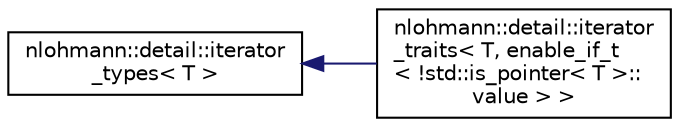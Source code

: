 digraph "Graphical Class Hierarchy"
{
 // INTERACTIVE_SVG=YES
 // LATEX_PDF_SIZE
  edge [fontname="Helvetica",fontsize="10",labelfontname="Helvetica",labelfontsize="10"];
  node [fontname="Helvetica",fontsize="10",shape=record];
  rankdir="LR";
  Node0 [label="nlohmann::detail::iterator\l_types\< T \>",height=0.2,width=0.4,color="black", fillcolor="white", style="filled",URL="$structnlohmann_1_1detail_1_1iterator__types.html",tooltip=" "];
  Node0 -> Node1 [dir="back",color="midnightblue",fontsize="10",style="solid",fontname="Helvetica"];
  Node1 [label="nlohmann::detail::iterator\l_traits\< T, enable_if_t\l\< !std::is_pointer\< T \>::\lvalue \> \>",height=0.2,width=0.4,color="black", fillcolor="white", style="filled",URL="$structnlohmann_1_1detail_1_1iterator__traits_3_01_t_00_01enable__if__t_3_01_9std_1_1is__pointer_3_01_t_01_4_1_1value_01_4_01_4.html",tooltip=" "];
}
